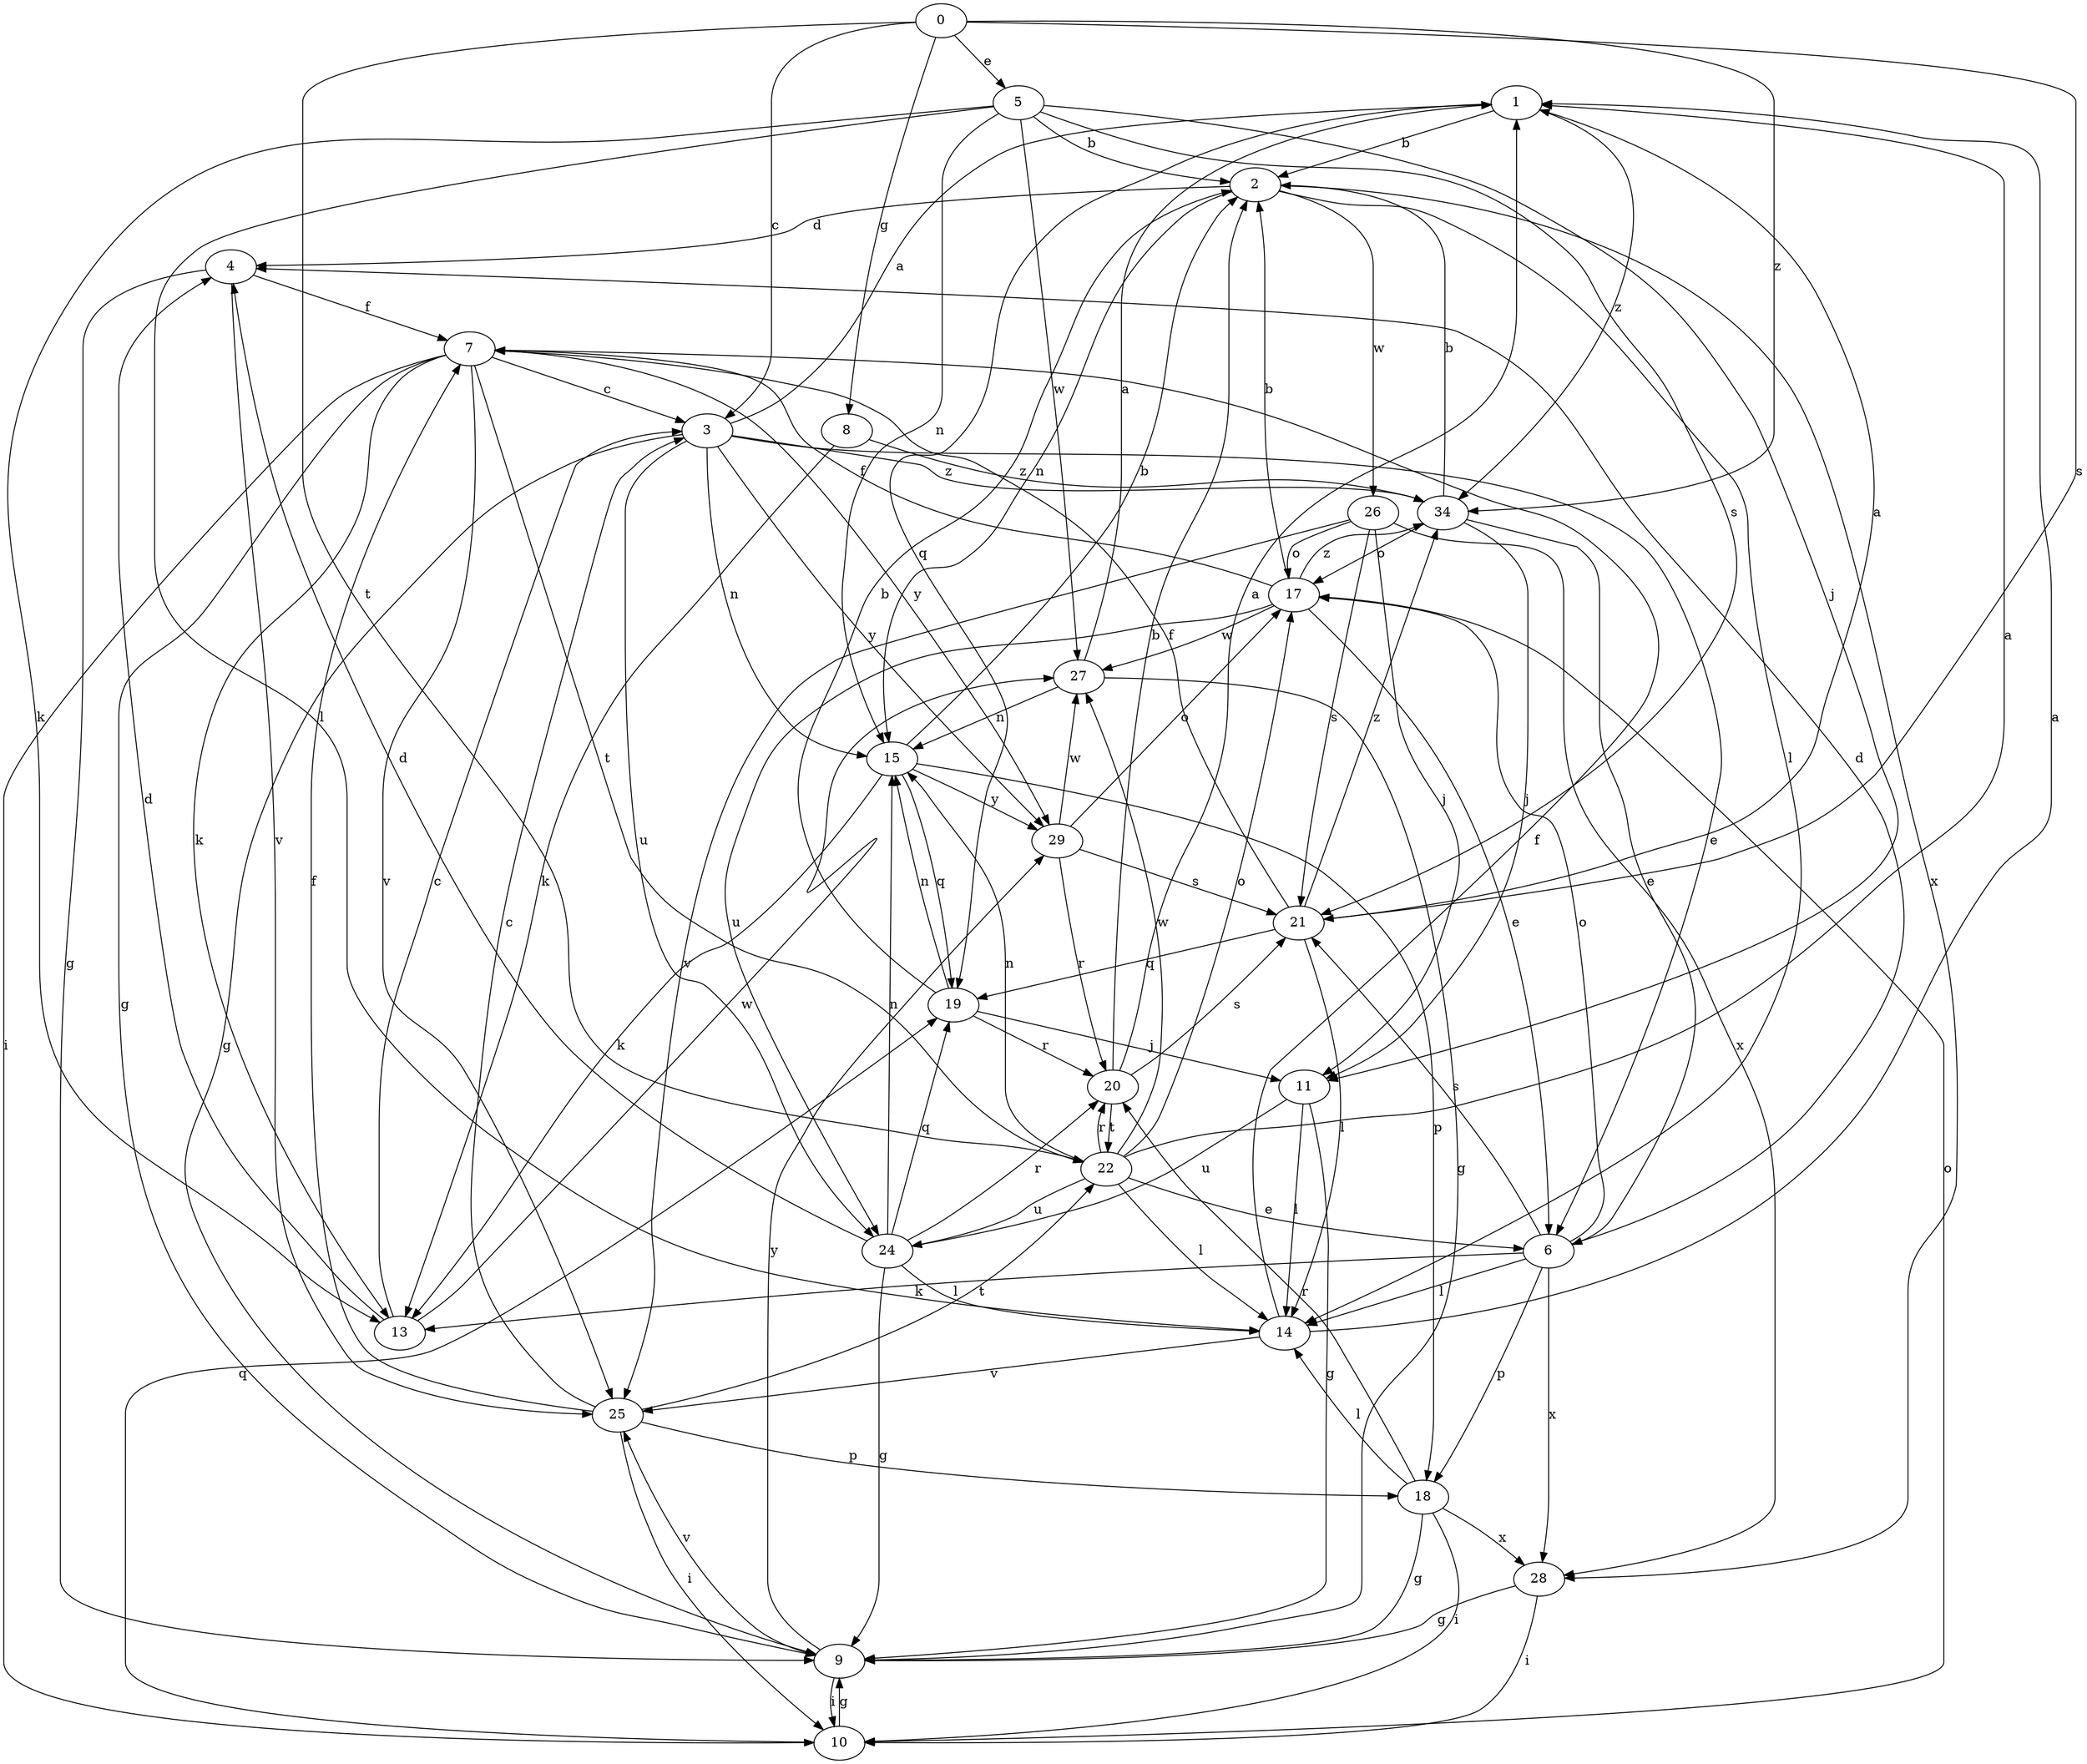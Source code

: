 strict digraph  {
1;
2;
3;
4;
5;
6;
7;
8;
9;
10;
11;
13;
14;
15;
17;
18;
19;
20;
0;
21;
22;
24;
25;
26;
27;
28;
29;
34;
1 -> 2  [label=b];
1 -> 19  [label=q];
1 -> 34  [label=z];
2 -> 4  [label=d];
2 -> 14  [label=l];
2 -> 15  [label=n];
2 -> 26  [label=w];
2 -> 28  [label=x];
3 -> 1  [label=a];
3 -> 6  [label=e];
3 -> 9  [label=g];
3 -> 15  [label=n];
3 -> 24  [label=u];
3 -> 29  [label=y];
3 -> 34  [label=z];
4 -> 7  [label=f];
4 -> 9  [label=g];
4 -> 25  [label=v];
5 -> 2  [label=b];
5 -> 11  [label=j];
5 -> 13  [label=k];
5 -> 14  [label=l];
5 -> 15  [label=n];
5 -> 21  [label=s];
5 -> 27  [label=w];
6 -> 4  [label=d];
6 -> 13  [label=k];
6 -> 14  [label=l];
6 -> 17  [label=o];
6 -> 18  [label=p];
6 -> 21  [label=s];
6 -> 28  [label=x];
7 -> 3  [label=c];
7 -> 9  [label=g];
7 -> 10  [label=i];
7 -> 13  [label=k];
7 -> 22  [label=t];
7 -> 25  [label=v];
7 -> 29  [label=y];
8 -> 13  [label=k];
8 -> 34  [label=z];
9 -> 10  [label=i];
9 -> 25  [label=v];
9 -> 29  [label=y];
10 -> 9  [label=g];
10 -> 17  [label=o];
10 -> 19  [label=q];
11 -> 9  [label=g];
11 -> 14  [label=l];
11 -> 24  [label=u];
13 -> 3  [label=c];
13 -> 4  [label=d];
13 -> 27  [label=w];
14 -> 1  [label=a];
14 -> 7  [label=f];
14 -> 25  [label=v];
15 -> 2  [label=b];
15 -> 13  [label=k];
15 -> 18  [label=p];
15 -> 19  [label=q];
15 -> 29  [label=y];
17 -> 2  [label=b];
17 -> 6  [label=e];
17 -> 7  [label=f];
17 -> 24  [label=u];
17 -> 27  [label=w];
17 -> 34  [label=z];
18 -> 9  [label=g];
18 -> 10  [label=i];
18 -> 14  [label=l];
18 -> 20  [label=r];
18 -> 28  [label=x];
19 -> 2  [label=b];
19 -> 11  [label=j];
19 -> 15  [label=n];
19 -> 20  [label=r];
20 -> 1  [label=a];
20 -> 2  [label=b];
20 -> 21  [label=s];
20 -> 22  [label=t];
0 -> 3  [label=c];
0 -> 5  [label=e];
0 -> 8  [label=g];
0 -> 21  [label=s];
0 -> 22  [label=t];
0 -> 34  [label=z];
21 -> 1  [label=a];
21 -> 7  [label=f];
21 -> 14  [label=l];
21 -> 19  [label=q];
21 -> 34  [label=z];
22 -> 1  [label=a];
22 -> 6  [label=e];
22 -> 14  [label=l];
22 -> 15  [label=n];
22 -> 17  [label=o];
22 -> 20  [label=r];
22 -> 24  [label=u];
22 -> 27  [label=w];
24 -> 4  [label=d];
24 -> 9  [label=g];
24 -> 14  [label=l];
24 -> 15  [label=n];
24 -> 19  [label=q];
24 -> 20  [label=r];
25 -> 3  [label=c];
25 -> 7  [label=f];
25 -> 10  [label=i];
25 -> 18  [label=p];
25 -> 22  [label=t];
26 -> 11  [label=j];
26 -> 17  [label=o];
26 -> 21  [label=s];
26 -> 25  [label=v];
26 -> 28  [label=x];
27 -> 1  [label=a];
27 -> 9  [label=g];
27 -> 15  [label=n];
28 -> 9  [label=g];
28 -> 10  [label=i];
29 -> 17  [label=o];
29 -> 20  [label=r];
29 -> 21  [label=s];
29 -> 27  [label=w];
34 -> 2  [label=b];
34 -> 6  [label=e];
34 -> 11  [label=j];
34 -> 17  [label=o];
}
